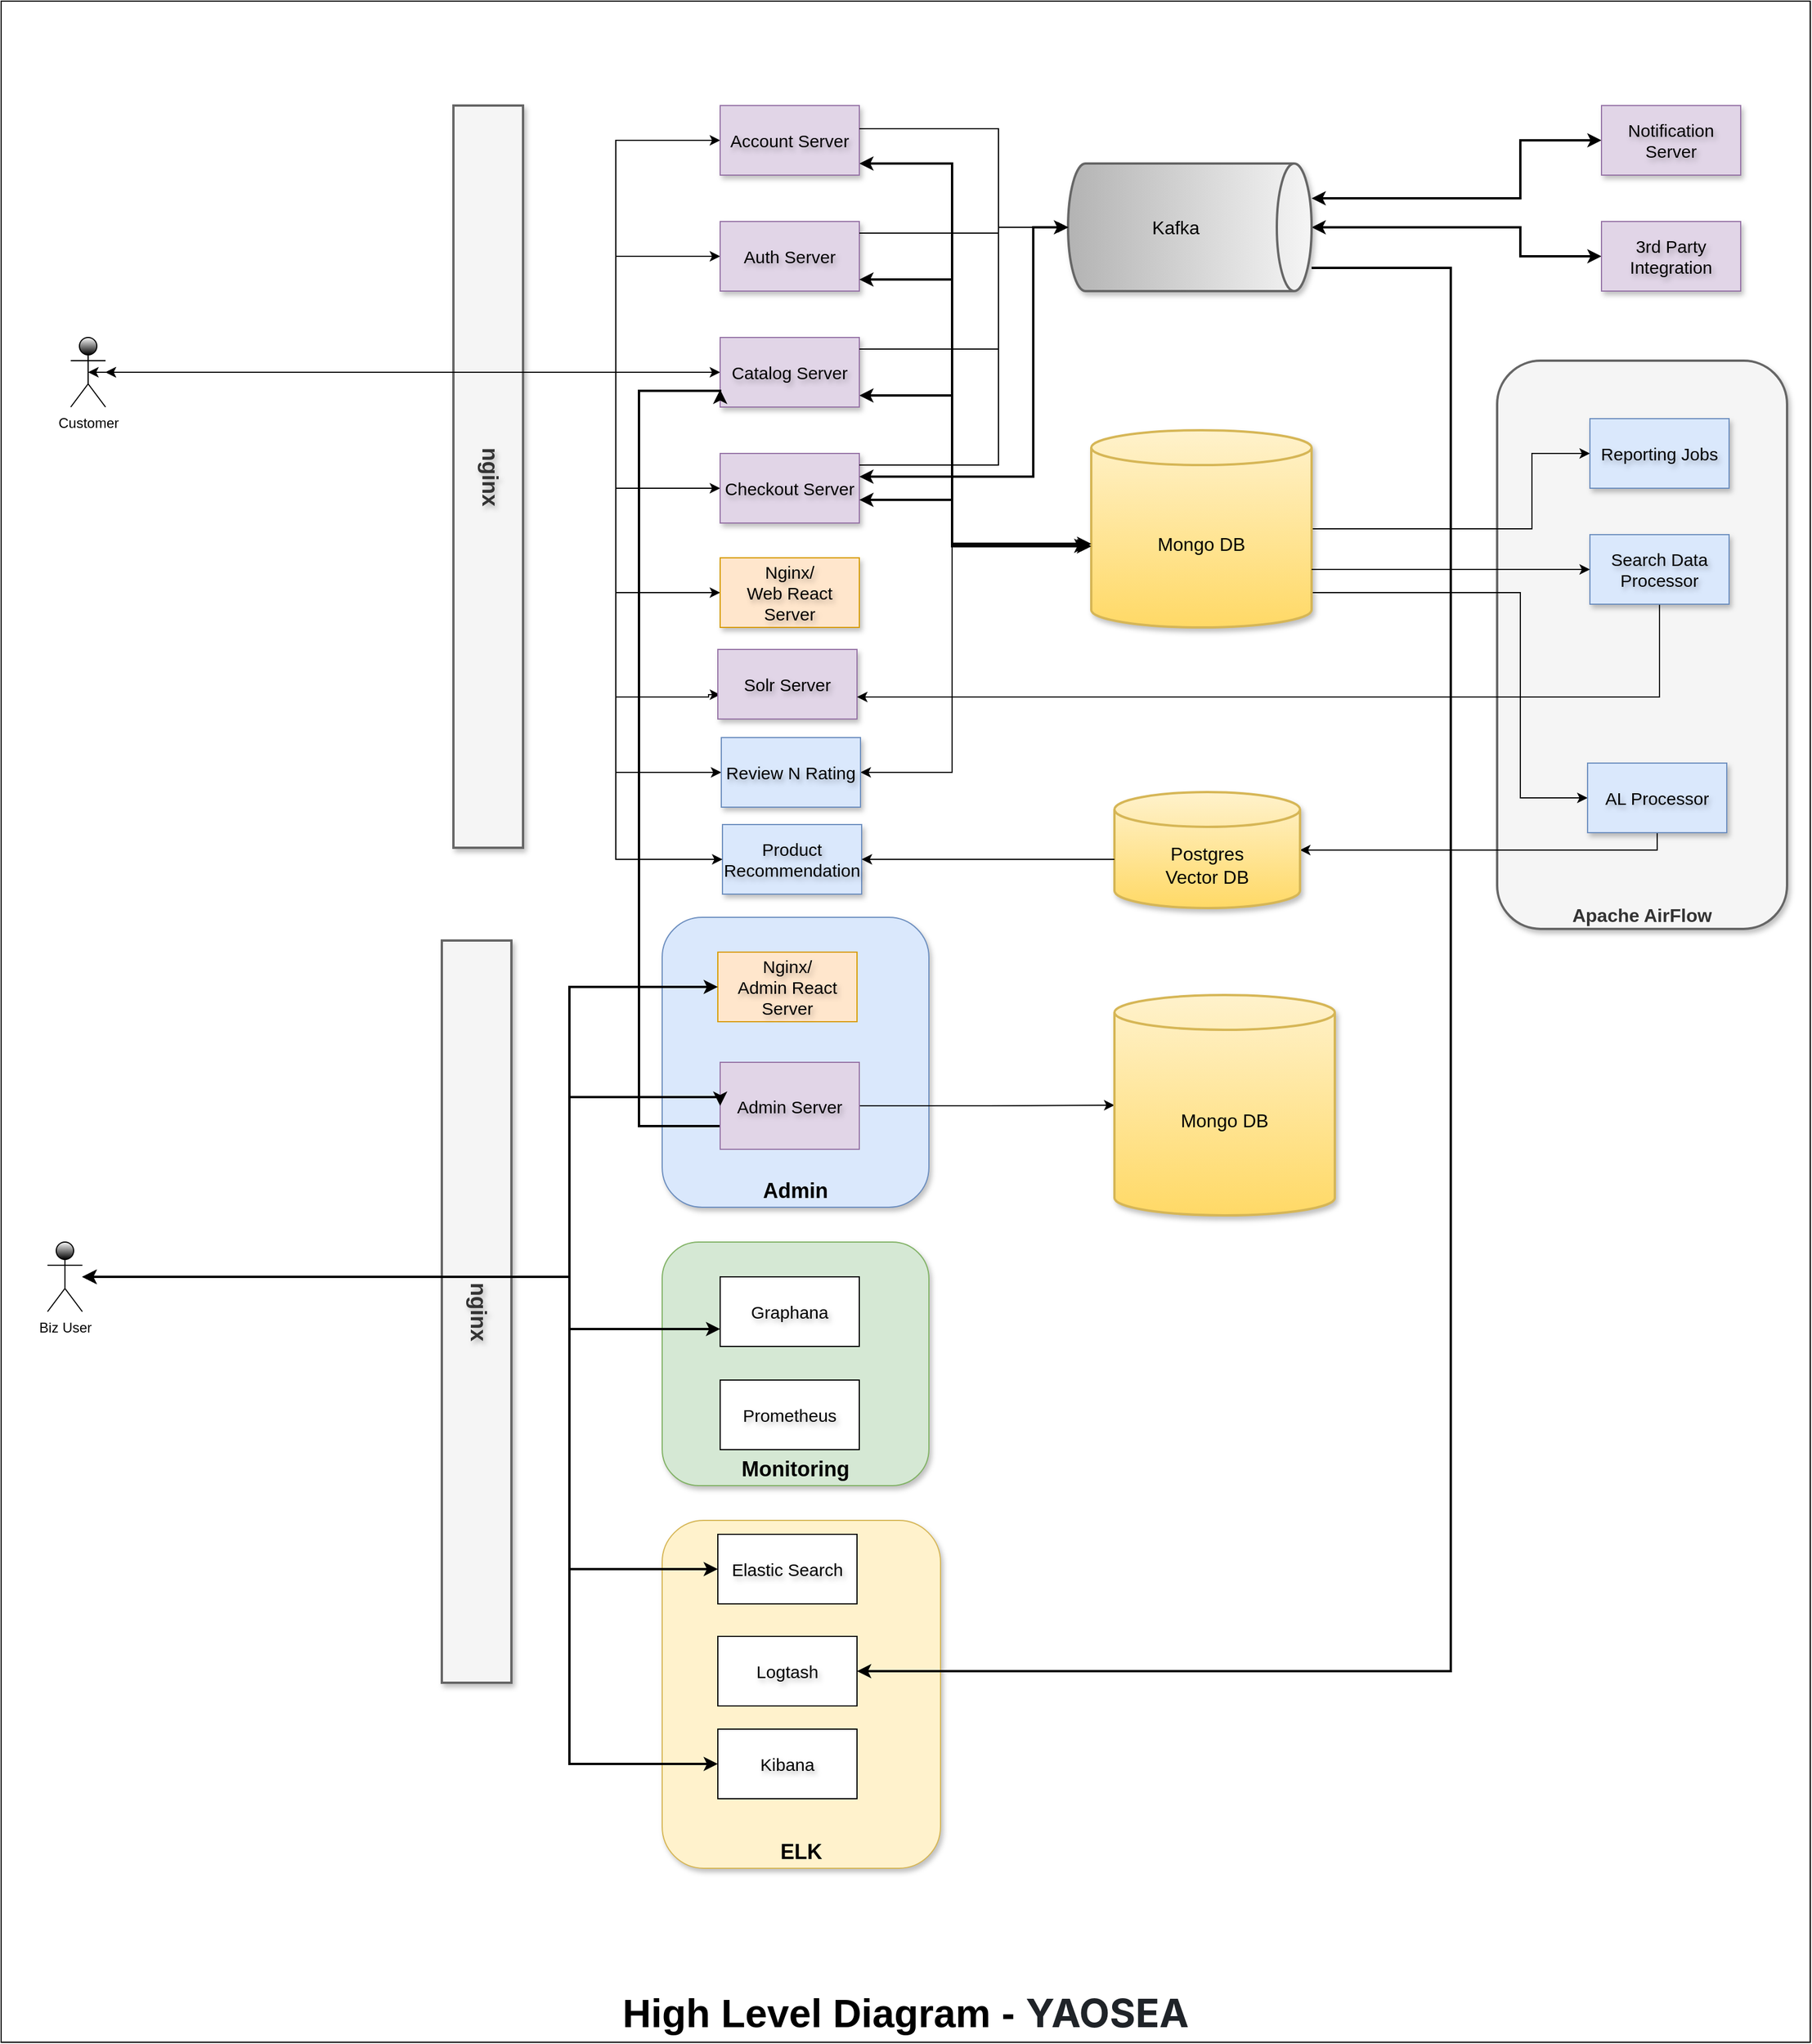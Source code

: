 <mxfile version="24.4.0" type="device">
  <diagram name="Page-1" id="UylW8gEkrdN3HJCuNKkL">
    <mxGraphModel dx="3500" dy="1767" grid="1" gridSize="10" guides="1" tooltips="1" connect="1" arrows="1" fold="1" page="1" pageScale="1" pageWidth="850" pageHeight="1100" background="none" math="0" shadow="0">
      <root>
        <mxCell id="0" />
        <mxCell id="1" parent="0" />
        <mxCell id="VL-OSiI_pRh6GWaV0rEh-78" value="&lt;font style=&quot;font-size: 34px;&quot;&gt;High Level Diagram -&amp;nbsp;&lt;span style=&quot;color: rgb(31, 35, 40); font-family: -apple-system, BlinkMacSystemFont, &amp;quot;Segoe UI&amp;quot;, &amp;quot;Noto Sans&amp;quot;, Helvetica, Arial, sans-serif, &amp;quot;Apple Color Emoji&amp;quot;, &amp;quot;Segoe UI Emoji&amp;quot;; text-align: start; background-color: rgb(255, 255, 255);&quot;&gt;YAOSEA&lt;/span&gt;&lt;/font&gt;" style="rounded=0;whiteSpace=wrap;html=1;glass=0;verticalAlign=bottom;fontSize=39;fontStyle=1" vertex="1" parent="1">
          <mxGeometry x="80" y="160" width="1560" height="1760" as="geometry" />
        </mxCell>
        <mxCell id="VL-OSiI_pRh6GWaV0rEh-91" value="&lt;span style=&quot;font-size: 16px;&quot;&gt;&lt;font style=&quot;font-size: 16px;&quot;&gt;Apache AirFlow&lt;/font&gt;&lt;/span&gt;" style="rounded=1;whiteSpace=wrap;html=1;shadow=1;strokeWidth=2;verticalAlign=bottom;fontSize=16;fontStyle=1;fillColor=#f5f5f5;strokeColor=#666666;fontColor=#333333;" vertex="1" parent="1">
          <mxGeometry x="1370" y="470" width="250" height="490" as="geometry" />
        </mxCell>
        <mxCell id="VL-OSiI_pRh6GWaV0rEh-35" value="&lt;b style=&quot;font-size: 18px;&quot;&gt;Admin&lt;/b&gt;" style="rounded=1;whiteSpace=wrap;html=1;verticalAlign=bottom;fontSize=18;shadow=1;fillColor=#dae8fc;strokeColor=#6c8ebf;" vertex="1" parent="1">
          <mxGeometry x="650" y="950" width="230" height="250" as="geometry" />
        </mxCell>
        <mxCell id="VL-OSiI_pRh6GWaV0rEh-34" value="&lt;span style=&quot;font-size: 18px;&quot;&gt;Monitoring&lt;/span&gt;" style="rounded=1;whiteSpace=wrap;html=1;verticalAlign=bottom;fontStyle=1;fontSize=18;glass=0;shadow=1;fillColor=#d5e8d4;strokeColor=#82b366;" vertex="1" parent="1">
          <mxGeometry x="650" y="1230" width="230" height="210" as="geometry" />
        </mxCell>
        <mxCell id="VL-OSiI_pRh6GWaV0rEh-33" value="ELK" style="rounded=1;whiteSpace=wrap;html=1;verticalAlign=bottom;fontStyle=1;fontSize=18;shadow=1;fillColor=#fff2cc;strokeColor=#d6b656;" vertex="1" parent="1">
          <mxGeometry x="650" y="1470" width="240" height="300" as="geometry" />
        </mxCell>
        <mxCell id="VL-OSiI_pRh6GWaV0rEh-2" value="&lt;b&gt;&lt;font style=&quot;font-size: 19px;&quot;&gt;nginx&lt;/font&gt;&lt;/b&gt;" style="rounded=0;whiteSpace=wrap;html=1;textShadow=1;textDirection=vertical-rl;fillColor=#f5f5f5;fontColor=#333333;strokeColor=#666666;shadow=1;strokeWidth=2;" vertex="1" parent="1">
          <mxGeometry x="470" y="250" width="60" height="640" as="geometry" />
        </mxCell>
        <mxCell id="VL-OSiI_pRh6GWaV0rEh-62" style="edgeStyle=orthogonalEdgeStyle;rounded=0;orthogonalLoop=1;jettySize=auto;html=1;entryX=0;entryY=0.5;entryDx=0;entryDy=0;" edge="1" parent="1" source="VL-OSiI_pRh6GWaV0rEh-3" target="VL-OSiI_pRh6GWaV0rEh-5">
          <mxGeometry relative="1" as="geometry">
            <Array as="points">
              <mxPoint x="610" y="480" />
              <mxPoint x="610" y="280" />
            </Array>
          </mxGeometry>
        </mxCell>
        <mxCell id="VL-OSiI_pRh6GWaV0rEh-63" style="edgeStyle=orthogonalEdgeStyle;rounded=0;orthogonalLoop=1;jettySize=auto;html=1;entryX=0;entryY=0.5;entryDx=0;entryDy=0;" edge="1" parent="1" source="VL-OSiI_pRh6GWaV0rEh-3" target="VL-OSiI_pRh6GWaV0rEh-6">
          <mxGeometry relative="1" as="geometry">
            <Array as="points">
              <mxPoint x="610" y="480" />
              <mxPoint x="610" y="380" />
            </Array>
          </mxGeometry>
        </mxCell>
        <mxCell id="VL-OSiI_pRh6GWaV0rEh-64" style="edgeStyle=orthogonalEdgeStyle;rounded=0;orthogonalLoop=1;jettySize=auto;html=1;entryX=0;entryY=0.5;entryDx=0;entryDy=0;" edge="1" parent="1" source="VL-OSiI_pRh6GWaV0rEh-3" target="VL-OSiI_pRh6GWaV0rEh-7">
          <mxGeometry relative="1" as="geometry" />
        </mxCell>
        <mxCell id="VL-OSiI_pRh6GWaV0rEh-65" style="edgeStyle=orthogonalEdgeStyle;rounded=0;orthogonalLoop=1;jettySize=auto;html=1;entryX=0;entryY=0.5;entryDx=0;entryDy=0;" edge="1" parent="1" source="VL-OSiI_pRh6GWaV0rEh-3" target="VL-OSiI_pRh6GWaV0rEh-8">
          <mxGeometry relative="1" as="geometry">
            <Array as="points">
              <mxPoint x="610" y="480" />
              <mxPoint x="610" y="580" />
            </Array>
          </mxGeometry>
        </mxCell>
        <mxCell id="VL-OSiI_pRh6GWaV0rEh-69" style="edgeStyle=orthogonalEdgeStyle;rounded=0;orthogonalLoop=1;jettySize=auto;html=1;entryX=0;entryY=0.5;entryDx=0;entryDy=0;" edge="1" parent="1" source="VL-OSiI_pRh6GWaV0rEh-3" target="VL-OSiI_pRh6GWaV0rEh-10">
          <mxGeometry relative="1" as="geometry">
            <Array as="points">
              <mxPoint x="610" y="480" />
              <mxPoint x="610" y="670" />
            </Array>
          </mxGeometry>
        </mxCell>
        <mxCell id="VL-OSiI_pRh6GWaV0rEh-70" style="edgeStyle=orthogonalEdgeStyle;rounded=0;orthogonalLoop=1;jettySize=auto;html=1;startArrow=classic;startFill=1;entryX=0.017;entryY=0.65;entryDx=0;entryDy=0;entryPerimeter=0;" edge="1" parent="1" source="VL-OSiI_pRh6GWaV0rEh-3" target="VL-OSiI_pRh6GWaV0rEh-9">
          <mxGeometry relative="1" as="geometry">
            <mxPoint x="690" y="760" as="targetPoint" />
            <Array as="points">
              <mxPoint x="610" y="480" />
              <mxPoint x="610" y="760" />
              <mxPoint x="690" y="760" />
              <mxPoint x="690" y="758" />
            </Array>
          </mxGeometry>
        </mxCell>
        <mxCell id="VL-OSiI_pRh6GWaV0rEh-3" value="Customer" style="shape=umlActor;verticalLabelPosition=bottom;verticalAlign=top;html=1;outlineConnect=0;gradientColor=default;" vertex="1" parent="1">
          <mxGeometry x="140" y="450" width="30" height="60" as="geometry" />
        </mxCell>
        <mxCell id="VL-OSiI_pRh6GWaV0rEh-46" style="edgeStyle=orthogonalEdgeStyle;rounded=0;orthogonalLoop=1;jettySize=auto;html=1;startArrow=classic;startFill=1;strokeWidth=2;" edge="1" parent="1" source="VL-OSiI_pRh6GWaV0rEh-5" target="VL-OSiI_pRh6GWaV0rEh-14">
          <mxGeometry relative="1" as="geometry">
            <Array as="points">
              <mxPoint x="900" y="300" />
              <mxPoint x="900" y="630" />
            </Array>
          </mxGeometry>
        </mxCell>
        <mxCell id="VL-OSiI_pRh6GWaV0rEh-5" value="Account Server" style="rounded=0;whiteSpace=wrap;html=1;textShadow=1;fontSize=15;shadow=1;fillColor=#e1d5e7;strokeColor=#9673a6;gradientColor=none;" vertex="1" parent="1">
          <mxGeometry x="700" y="250" width="120" height="60" as="geometry" />
        </mxCell>
        <mxCell id="VL-OSiI_pRh6GWaV0rEh-6" value="Auth Server" style="rounded=0;whiteSpace=wrap;html=1;textShadow=1;fontSize=15;shadow=1;fillColor=#e1d5e7;strokeColor=#9673a6;" vertex="1" parent="1">
          <mxGeometry x="700" y="350" width="120" height="60" as="geometry" />
        </mxCell>
        <mxCell id="VL-OSiI_pRh6GWaV0rEh-50" style="edgeStyle=orthogonalEdgeStyle;rounded=0;orthogonalLoop=1;jettySize=auto;html=1;startArrow=classic;startFill=1;strokeWidth=2;" edge="1" parent="1" source="VL-OSiI_pRh6GWaV0rEh-7" target="VL-OSiI_pRh6GWaV0rEh-14">
          <mxGeometry relative="1" as="geometry">
            <Array as="points">
              <mxPoint x="900" y="500" />
              <mxPoint x="900" y="630" />
            </Array>
          </mxGeometry>
        </mxCell>
        <mxCell id="VL-OSiI_pRh6GWaV0rEh-7" value="Catalog Server" style="rounded=0;whiteSpace=wrap;html=1;textShadow=1;fontSize=15;shadow=1;fillColor=#e1d5e7;strokeColor=#9673a6;" vertex="1" parent="1">
          <mxGeometry x="700" y="450" width="120" height="60" as="geometry" />
        </mxCell>
        <mxCell id="VL-OSiI_pRh6GWaV0rEh-8" value="Checkout Server" style="rounded=0;whiteSpace=wrap;html=1;textShadow=1;fontSize=15;shadow=1;fillColor=#e1d5e7;strokeColor=#9673a6;" vertex="1" parent="1">
          <mxGeometry x="700" y="550" width="120" height="60" as="geometry" />
        </mxCell>
        <mxCell id="VL-OSiI_pRh6GWaV0rEh-9" value="Solr Server" style="rounded=0;whiteSpace=wrap;html=1;textShadow=1;fontSize=15;shadow=1;fillColor=#e1d5e7;strokeColor=#9673a6;" vertex="1" parent="1">
          <mxGeometry x="698" y="719" width="120" height="60" as="geometry" />
        </mxCell>
        <mxCell id="VL-OSiI_pRh6GWaV0rEh-10" value="Nginx/&lt;div&gt;Web React Server&lt;/div&gt;" style="rounded=0;whiteSpace=wrap;html=1;textShadow=1;fontSize=15;shadow=1;fillColor=#ffe6cc;strokeColor=#d79b00;" vertex="1" parent="1">
          <mxGeometry x="700" y="640" width="120" height="60" as="geometry" />
        </mxCell>
        <mxCell id="VL-OSiI_pRh6GWaV0rEh-68" style="edgeStyle=orthogonalEdgeStyle;rounded=0;orthogonalLoop=1;jettySize=auto;html=1;entryX=0;entryY=0.75;entryDx=0;entryDy=0;strokeWidth=2;" edge="1" parent="1" source="VL-OSiI_pRh6GWaV0rEh-11" target="VL-OSiI_pRh6GWaV0rEh-7">
          <mxGeometry relative="1" as="geometry">
            <Array as="points">
              <mxPoint x="630" y="1130" />
              <mxPoint x="630" y="496" />
              <mxPoint x="700" y="496" />
            </Array>
          </mxGeometry>
        </mxCell>
        <mxCell id="VL-OSiI_pRh6GWaV0rEh-79" style="edgeStyle=orthogonalEdgeStyle;rounded=0;orthogonalLoop=1;jettySize=auto;html=1;" edge="1" parent="1" source="VL-OSiI_pRh6GWaV0rEh-11" target="VL-OSiI_pRh6GWaV0rEh-15">
          <mxGeometry relative="1" as="geometry" />
        </mxCell>
        <mxCell id="VL-OSiI_pRh6GWaV0rEh-11" value="Admin Server" style="rounded=0;whiteSpace=wrap;html=1;textShadow=1;fontSize=15;strokeWidth=1;fillColor=#e1d5e7;strokeColor=#9673a6;" vertex="1" parent="1">
          <mxGeometry x="700" y="1075" width="120" height="75" as="geometry" />
        </mxCell>
        <mxCell id="VL-OSiI_pRh6GWaV0rEh-12" value="Nginx/&lt;div&gt;Admin React Server&lt;/div&gt;" style="rounded=0;whiteSpace=wrap;html=1;textShadow=1;fontSize=15;fillColor=#ffe6cc;strokeColor=#d79b00;" vertex="1" parent="1">
          <mxGeometry x="698" y="980" width="120" height="60" as="geometry" />
        </mxCell>
        <mxCell id="VL-OSiI_pRh6GWaV0rEh-52" style="edgeStyle=orthogonalEdgeStyle;rounded=0;orthogonalLoop=1;jettySize=auto;html=1;entryX=0;entryY=0.5;entryDx=0;entryDy=0;startArrow=classic;startFill=1;strokeWidth=2;" edge="1" parent="1" source="VL-OSiI_pRh6GWaV0rEh-13" target="VL-OSiI_pRh6GWaV0rEh-17">
          <mxGeometry relative="1" as="geometry">
            <Array as="points">
              <mxPoint x="1390" y="330" />
              <mxPoint x="1390" y="280" />
            </Array>
          </mxGeometry>
        </mxCell>
        <mxCell id="VL-OSiI_pRh6GWaV0rEh-56" style="edgeStyle=orthogonalEdgeStyle;rounded=0;orthogonalLoop=1;jettySize=auto;html=1;entryX=1;entryY=0.5;entryDx=0;entryDy=0;strokeWidth=2;" edge="1" parent="1" source="VL-OSiI_pRh6GWaV0rEh-13" target="VL-OSiI_pRh6GWaV0rEh-32">
          <mxGeometry relative="1" as="geometry">
            <Array as="points">
              <mxPoint x="1330" y="390" />
              <mxPoint x="1330" y="1600" />
            </Array>
          </mxGeometry>
        </mxCell>
        <mxCell id="VL-OSiI_pRh6GWaV0rEh-73" style="edgeStyle=orthogonalEdgeStyle;rounded=0;orthogonalLoop=1;jettySize=auto;html=1;entryX=0;entryY=0.5;entryDx=0;entryDy=0;startArrow=classic;startFill=1;strokeWidth=2;" edge="1" parent="1" source="VL-OSiI_pRh6GWaV0rEh-13" target="VL-OSiI_pRh6GWaV0rEh-72">
          <mxGeometry relative="1" as="geometry">
            <Array as="points">
              <mxPoint x="1390" y="355" />
              <mxPoint x="1390" y="380" />
            </Array>
          </mxGeometry>
        </mxCell>
        <mxCell id="VL-OSiI_pRh6GWaV0rEh-13" value="Kafka" style="shape=cylinder3;whiteSpace=wrap;html=1;boundedLbl=1;backgroundOutline=1;size=15;direction=south;shadow=1;strokeWidth=2;fontSize=16;fillColor=#f5f5f5;gradientColor=#b3b3b3;strokeColor=#666666;" vertex="1" parent="1">
          <mxGeometry x="1000" y="300" width="210" height="110" as="geometry" />
        </mxCell>
        <mxCell id="VL-OSiI_pRh6GWaV0rEh-76" style="edgeStyle=orthogonalEdgeStyle;rounded=0;orthogonalLoop=1;jettySize=auto;html=1;entryX=0;entryY=0.5;entryDx=0;entryDy=0;" edge="1" parent="1" source="VL-OSiI_pRh6GWaV0rEh-14" target="VL-OSiI_pRh6GWaV0rEh-75">
          <mxGeometry relative="1" as="geometry">
            <Array as="points">
              <mxPoint x="1400" y="615" />
              <mxPoint x="1400" y="550" />
            </Array>
          </mxGeometry>
        </mxCell>
        <mxCell id="VL-OSiI_pRh6GWaV0rEh-90" style="edgeStyle=orthogonalEdgeStyle;rounded=0;orthogonalLoop=1;jettySize=auto;html=1;entryX=0;entryY=0.5;entryDx=0;entryDy=0;" edge="1" parent="1" source="VL-OSiI_pRh6GWaV0rEh-14" target="VL-OSiI_pRh6GWaV0rEh-85">
          <mxGeometry relative="1" as="geometry">
            <Array as="points">
              <mxPoint x="1390" y="670" />
              <mxPoint x="1390" y="847" />
            </Array>
          </mxGeometry>
        </mxCell>
        <mxCell id="VL-OSiI_pRh6GWaV0rEh-14" value="Mongo DB" style="shape=cylinder3;whiteSpace=wrap;html=1;boundedLbl=1;backgroundOutline=1;size=15;shadow=1;strokeWidth=2;fontSize=16;fillColor=#fff2cc;gradientColor=#ffd966;strokeColor=#d6b656;" vertex="1" parent="1">
          <mxGeometry x="1020" y="530" width="190" height="170" as="geometry" />
        </mxCell>
        <mxCell id="VL-OSiI_pRh6GWaV0rEh-15" value="Mongo DB" style="shape=cylinder3;whiteSpace=wrap;html=1;boundedLbl=1;backgroundOutline=1;size=15;shadow=1;strokeWidth=2;fontSize=16;fillColor=#fff2cc;gradientColor=#ffd966;strokeColor=#d6b656;" vertex="1" parent="1">
          <mxGeometry x="1040" y="1017" width="190" height="190" as="geometry" />
        </mxCell>
        <mxCell id="VL-OSiI_pRh6GWaV0rEh-17" value="Notification Server" style="rounded=0;whiteSpace=wrap;html=1;textShadow=1;fontSize=15;shadow=1;fillColor=#e1d5e7;strokeColor=#9673a6;" vertex="1" parent="1">
          <mxGeometry x="1460" y="250" width="120" height="60" as="geometry" />
        </mxCell>
        <mxCell id="VL-OSiI_pRh6GWaV0rEh-66" style="edgeStyle=orthogonalEdgeStyle;rounded=0;orthogonalLoop=1;jettySize=auto;html=1;entryX=1;entryY=0.683;entryDx=0;entryDy=0;entryPerimeter=0;" edge="1" parent="1" source="VL-OSiI_pRh6GWaV0rEh-18" target="VL-OSiI_pRh6GWaV0rEh-9">
          <mxGeometry relative="1" as="geometry">
            <mxPoint x="830" y="760" as="targetPoint" />
            <Array as="points">
              <mxPoint x="1510" y="760" />
            </Array>
          </mxGeometry>
        </mxCell>
        <mxCell id="VL-OSiI_pRh6GWaV0rEh-18" value="Search Data Processor" style="rounded=0;whiteSpace=wrap;html=1;textShadow=1;fontSize=15;shadow=1;fillColor=#dae8fc;strokeColor=#6c8ebf;" vertex="1" parent="1">
          <mxGeometry x="1450" y="620" width="120" height="60" as="geometry" />
        </mxCell>
        <mxCell id="VL-OSiI_pRh6GWaV0rEh-20" value="&lt;b&gt;&lt;font style=&quot;font-size: 19px;&quot;&gt;nginx&lt;/font&gt;&lt;/b&gt;" style="rounded=0;whiteSpace=wrap;html=1;textShadow=1;textDirection=vertical-rl;fillColor=#f5f5f5;fontColor=#333333;strokeColor=#666666;shadow=1;strokeWidth=2;" vertex="1" parent="1">
          <mxGeometry x="460" y="970" width="60" height="640" as="geometry" />
        </mxCell>
        <mxCell id="VL-OSiI_pRh6GWaV0rEh-23" value="Graphana" style="rounded=0;whiteSpace=wrap;html=1;textShadow=1;fontSize=15;" vertex="1" parent="1">
          <mxGeometry x="700" y="1260" width="120" height="60" as="geometry" />
        </mxCell>
        <mxCell id="VL-OSiI_pRh6GWaV0rEh-24" value="Elastic Search" style="rounded=0;whiteSpace=wrap;html=1;textShadow=1;fontSize=15;" vertex="1" parent="1">
          <mxGeometry x="698" y="1482" width="120" height="60" as="geometry" />
        </mxCell>
        <mxCell id="VL-OSiI_pRh6GWaV0rEh-26" value="Kibana" style="rounded=0;whiteSpace=wrap;html=1;textShadow=1;fontSize=15;" vertex="1" parent="1">
          <mxGeometry x="698" y="1650" width="120" height="60" as="geometry" />
        </mxCell>
        <mxCell id="VL-OSiI_pRh6GWaV0rEh-30" value="Prometheus" style="rounded=0;whiteSpace=wrap;html=1;textShadow=1;fontSize=15;" vertex="1" parent="1">
          <mxGeometry x="700" y="1349" width="120" height="60" as="geometry" />
        </mxCell>
        <mxCell id="VL-OSiI_pRh6GWaV0rEh-32" value="Logtash" style="rounded=0;whiteSpace=wrap;html=1;textShadow=1;fontSize=15;" vertex="1" parent="1">
          <mxGeometry x="698" y="1570" width="120" height="60" as="geometry" />
        </mxCell>
        <mxCell id="VL-OSiI_pRh6GWaV0rEh-39" style="edgeStyle=orthogonalEdgeStyle;rounded=0;orthogonalLoop=1;jettySize=auto;html=1;entryX=0;entryY=0.5;entryDx=0;entryDy=0;strokeWidth=2;startArrow=classic;startFill=1;" edge="1" parent="1" source="VL-OSiI_pRh6GWaV0rEh-38" target="VL-OSiI_pRh6GWaV0rEh-12">
          <mxGeometry relative="1" as="geometry">
            <Array as="points">
              <mxPoint x="570" y="1260" />
              <mxPoint x="570" y="1010" />
            </Array>
          </mxGeometry>
        </mxCell>
        <mxCell id="VL-OSiI_pRh6GWaV0rEh-40" style="edgeStyle=orthogonalEdgeStyle;rounded=0;orthogonalLoop=1;jettySize=auto;html=1;strokeWidth=2;startArrow=classic;startFill=1;entryX=0;entryY=0.5;entryDx=0;entryDy=0;" edge="1" parent="1" source="VL-OSiI_pRh6GWaV0rEh-38" target="VL-OSiI_pRh6GWaV0rEh-11">
          <mxGeometry relative="1" as="geometry">
            <mxPoint x="680" y="1105" as="targetPoint" />
            <Array as="points">
              <mxPoint x="570" y="1260" />
              <mxPoint x="570" y="1105" />
              <mxPoint x="700" y="1105" />
            </Array>
          </mxGeometry>
        </mxCell>
        <mxCell id="VL-OSiI_pRh6GWaV0rEh-41" style="edgeStyle=orthogonalEdgeStyle;rounded=0;orthogonalLoop=1;jettySize=auto;html=1;entryX=0;entryY=0.75;entryDx=0;entryDy=0;strokeWidth=2;startArrow=classic;startFill=1;" edge="1" parent="1" source="VL-OSiI_pRh6GWaV0rEh-38" target="VL-OSiI_pRh6GWaV0rEh-23">
          <mxGeometry relative="1" as="geometry">
            <Array as="points">
              <mxPoint x="570" y="1260" />
              <mxPoint x="570" y="1305" />
            </Array>
          </mxGeometry>
        </mxCell>
        <mxCell id="VL-OSiI_pRh6GWaV0rEh-42" style="edgeStyle=orthogonalEdgeStyle;rounded=0;orthogonalLoop=1;jettySize=auto;html=1;entryX=0;entryY=0.5;entryDx=0;entryDy=0;strokeWidth=2;startArrow=classic;startFill=1;" edge="1" parent="1" source="VL-OSiI_pRh6GWaV0rEh-38" target="VL-OSiI_pRh6GWaV0rEh-24">
          <mxGeometry relative="1" as="geometry">
            <Array as="points">
              <mxPoint x="570" y="1260" />
              <mxPoint x="570" y="1512" />
            </Array>
          </mxGeometry>
        </mxCell>
        <mxCell id="VL-OSiI_pRh6GWaV0rEh-43" style="edgeStyle=orthogonalEdgeStyle;rounded=0;orthogonalLoop=1;jettySize=auto;html=1;entryX=0;entryY=0.5;entryDx=0;entryDy=0;strokeWidth=2;startArrow=classic;startFill=1;" edge="1" parent="1" source="VL-OSiI_pRh6GWaV0rEh-38" target="VL-OSiI_pRh6GWaV0rEh-26">
          <mxGeometry relative="1" as="geometry">
            <Array as="points">
              <mxPoint x="570" y="1260" />
              <mxPoint x="570" y="1680" />
            </Array>
          </mxGeometry>
        </mxCell>
        <mxCell id="VL-OSiI_pRh6GWaV0rEh-38" value="Biz User" style="shape=umlActor;verticalLabelPosition=bottom;verticalAlign=top;html=1;outlineConnect=0;gradientColor=default;" vertex="1" parent="1">
          <mxGeometry x="120" y="1230" width="30" height="60" as="geometry" />
        </mxCell>
        <mxCell id="VL-OSiI_pRh6GWaV0rEh-45" style="edgeStyle=orthogonalEdgeStyle;rounded=0;orthogonalLoop=1;jettySize=auto;html=1;entryX=0.5;entryY=1;entryDx=0;entryDy=0;entryPerimeter=0;strokeWidth=2;startArrow=classic;startFill=1;" edge="1" parent="1" source="VL-OSiI_pRh6GWaV0rEh-8" target="VL-OSiI_pRh6GWaV0rEh-13">
          <mxGeometry relative="1" as="geometry">
            <Array as="points">
              <mxPoint x="970" y="570" />
              <mxPoint x="970" y="355" />
            </Array>
          </mxGeometry>
        </mxCell>
        <mxCell id="VL-OSiI_pRh6GWaV0rEh-49" style="edgeStyle=orthogonalEdgeStyle;rounded=0;orthogonalLoop=1;jettySize=auto;html=1;entryX=0;entryY=0.576;entryDx=0;entryDy=0;entryPerimeter=0;startArrow=classic;startFill=1;strokeWidth=2;" edge="1" parent="1" source="VL-OSiI_pRh6GWaV0rEh-6" target="VL-OSiI_pRh6GWaV0rEh-14">
          <mxGeometry relative="1" as="geometry">
            <Array as="points">
              <mxPoint x="900" y="400" />
              <mxPoint x="900" y="628" />
            </Array>
          </mxGeometry>
        </mxCell>
        <mxCell id="VL-OSiI_pRh6GWaV0rEh-51" style="edgeStyle=orthogonalEdgeStyle;rounded=0;orthogonalLoop=1;jettySize=auto;html=1;entryX=-0.013;entryY=0.586;entryDx=0;entryDy=0;entryPerimeter=0;startArrow=classic;startFill=1;strokeWidth=2;" edge="1" parent="1" source="VL-OSiI_pRh6GWaV0rEh-8" target="VL-OSiI_pRh6GWaV0rEh-14">
          <mxGeometry relative="1" as="geometry">
            <Array as="points">
              <mxPoint x="900" y="590" />
              <mxPoint x="900" y="630" />
            </Array>
          </mxGeometry>
        </mxCell>
        <mxCell id="VL-OSiI_pRh6GWaV0rEh-57" style="edgeStyle=orthogonalEdgeStyle;rounded=0;orthogonalLoop=1;jettySize=auto;html=1;entryX=0.5;entryY=1;entryDx=0;entryDy=0;entryPerimeter=0;" edge="1" parent="1" source="VL-OSiI_pRh6GWaV0rEh-5" target="VL-OSiI_pRh6GWaV0rEh-13">
          <mxGeometry relative="1" as="geometry">
            <Array as="points">
              <mxPoint x="940" y="270" />
              <mxPoint x="940" y="355" />
            </Array>
          </mxGeometry>
        </mxCell>
        <mxCell id="VL-OSiI_pRh6GWaV0rEh-59" style="edgeStyle=orthogonalEdgeStyle;rounded=0;orthogonalLoop=1;jettySize=auto;html=1;entryX=0.5;entryY=1;entryDx=0;entryDy=0;entryPerimeter=0;" edge="1" parent="1" source="VL-OSiI_pRh6GWaV0rEh-6" target="VL-OSiI_pRh6GWaV0rEh-13">
          <mxGeometry relative="1" as="geometry">
            <Array as="points">
              <mxPoint x="940" y="360" />
              <mxPoint x="940" y="355" />
            </Array>
          </mxGeometry>
        </mxCell>
        <mxCell id="VL-OSiI_pRh6GWaV0rEh-60" style="edgeStyle=orthogonalEdgeStyle;rounded=0;orthogonalLoop=1;jettySize=auto;html=1;entryX=0.5;entryY=1;entryDx=0;entryDy=0;entryPerimeter=0;" edge="1" parent="1" source="VL-OSiI_pRh6GWaV0rEh-7" target="VL-OSiI_pRh6GWaV0rEh-13">
          <mxGeometry relative="1" as="geometry">
            <Array as="points">
              <mxPoint x="940" y="460" />
              <mxPoint x="940" y="355" />
            </Array>
          </mxGeometry>
        </mxCell>
        <mxCell id="VL-OSiI_pRh6GWaV0rEh-61" style="edgeStyle=orthogonalEdgeStyle;rounded=0;orthogonalLoop=1;jettySize=auto;html=1;entryX=0.5;entryY=1;entryDx=0;entryDy=0;entryPerimeter=0;" edge="1" parent="1" source="VL-OSiI_pRh6GWaV0rEh-8" target="VL-OSiI_pRh6GWaV0rEh-13">
          <mxGeometry relative="1" as="geometry">
            <Array as="points">
              <mxPoint x="940" y="560" />
              <mxPoint x="940" y="355" />
            </Array>
          </mxGeometry>
        </mxCell>
        <mxCell id="VL-OSiI_pRh6GWaV0rEh-72" value="3rd Party Integration" style="rounded=0;whiteSpace=wrap;html=1;textShadow=1;fontSize=15;shadow=1;fillColor=#e1d5e7;strokeColor=#9673a6;" vertex="1" parent="1">
          <mxGeometry x="1460" y="350" width="120" height="60" as="geometry" />
        </mxCell>
        <mxCell id="VL-OSiI_pRh6GWaV0rEh-74" style="edgeStyle=orthogonalEdgeStyle;rounded=0;orthogonalLoop=1;jettySize=auto;html=1;entryX=1;entryY=0;entryDx=0;entryDy=120;entryPerimeter=0;startArrow=classic;startFill=1;endArrow=none;endFill=0;" edge="1" parent="1" source="VL-OSiI_pRh6GWaV0rEh-18" target="VL-OSiI_pRh6GWaV0rEh-14">
          <mxGeometry relative="1" as="geometry" />
        </mxCell>
        <mxCell id="VL-OSiI_pRh6GWaV0rEh-75" value="Reporting Jobs" style="rounded=0;whiteSpace=wrap;html=1;textShadow=1;fontSize=15;shadow=1;fillColor=#dae8fc;strokeColor=#6c8ebf;" vertex="1" parent="1">
          <mxGeometry x="1450" y="520" width="120" height="60" as="geometry" />
        </mxCell>
        <mxCell id="VL-OSiI_pRh6GWaV0rEh-80" value="Product Recommendation" style="rounded=0;whiteSpace=wrap;html=1;textShadow=1;fontSize=15;shadow=1;fillColor=#dae8fc;strokeColor=#6c8ebf;" vertex="1" parent="1">
          <mxGeometry x="702" y="870" width="120" height="60" as="geometry" />
        </mxCell>
        <mxCell id="VL-OSiI_pRh6GWaV0rEh-94" style="edgeStyle=orthogonalEdgeStyle;rounded=0;orthogonalLoop=1;jettySize=auto;html=1;endArrow=none;endFill=0;startArrow=classic;startFill=1;" edge="1" parent="1" source="VL-OSiI_pRh6GWaV0rEh-81" target="VL-OSiI_pRh6GWaV0rEh-85">
          <mxGeometry relative="1" as="geometry">
            <Array as="points">
              <mxPoint x="1508" y="892" />
            </Array>
          </mxGeometry>
        </mxCell>
        <mxCell id="VL-OSiI_pRh6GWaV0rEh-81" value="Postgres&lt;div&gt;Vector DB&lt;/div&gt;" style="shape=cylinder3;whiteSpace=wrap;html=1;boundedLbl=1;backgroundOutline=1;size=15;shadow=1;strokeWidth=2;fontSize=16;fillColor=#fff2cc;gradientColor=#ffd966;strokeColor=#d6b656;" vertex="1" parent="1">
          <mxGeometry x="1040" y="842" width="160" height="100" as="geometry" />
        </mxCell>
        <mxCell id="VL-OSiI_pRh6GWaV0rEh-85" value="AL Processor" style="rounded=0;whiteSpace=wrap;html=1;textShadow=1;fontSize=15;shadow=1;fillColor=#dae8fc;strokeColor=#6c8ebf;" vertex="1" parent="1">
          <mxGeometry x="1448" y="817" width="120" height="60" as="geometry" />
        </mxCell>
        <mxCell id="VL-OSiI_pRh6GWaV0rEh-96" style="edgeStyle=orthogonalEdgeStyle;rounded=0;orthogonalLoop=1;jettySize=auto;html=1;startArrow=classic;startFill=1;" edge="1" parent="1" source="VL-OSiI_pRh6GWaV0rEh-92" target="VL-OSiI_pRh6GWaV0rEh-3">
          <mxGeometry relative="1" as="geometry">
            <Array as="points">
              <mxPoint x="610" y="825" />
              <mxPoint x="610" y="480" />
            </Array>
          </mxGeometry>
        </mxCell>
        <mxCell id="VL-OSiI_pRh6GWaV0rEh-98" style="edgeStyle=orthogonalEdgeStyle;rounded=0;orthogonalLoop=1;jettySize=auto;html=1;startArrow=classic;startFill=1;" edge="1" parent="1" source="VL-OSiI_pRh6GWaV0rEh-92" target="VL-OSiI_pRh6GWaV0rEh-14">
          <mxGeometry relative="1" as="geometry">
            <Array as="points">
              <mxPoint x="900" y="825" />
              <mxPoint x="900" y="630" />
            </Array>
          </mxGeometry>
        </mxCell>
        <mxCell id="VL-OSiI_pRh6GWaV0rEh-92" value="Review N Rating" style="rounded=0;whiteSpace=wrap;html=1;textShadow=1;fontSize=15;shadow=1;fillColor=#dae8fc;strokeColor=#6c8ebf;" vertex="1" parent="1">
          <mxGeometry x="701" y="795" width="120" height="60" as="geometry" />
        </mxCell>
        <mxCell id="VL-OSiI_pRh6GWaV0rEh-95" style="edgeStyle=orthogonalEdgeStyle;rounded=0;orthogonalLoop=1;jettySize=auto;html=1;endArrow=none;endFill=0;startArrow=classic;startFill=1;" edge="1" parent="1" source="VL-OSiI_pRh6GWaV0rEh-80">
          <mxGeometry relative="1" as="geometry">
            <mxPoint x="1040" y="900" as="targetPoint" />
            <Array as="points">
              <mxPoint x="1040" y="900" />
            </Array>
          </mxGeometry>
        </mxCell>
        <mxCell id="VL-OSiI_pRh6GWaV0rEh-97" style="edgeStyle=orthogonalEdgeStyle;rounded=0;orthogonalLoop=1;jettySize=auto;html=1;entryX=0.5;entryY=0.5;entryDx=0;entryDy=0;entryPerimeter=0;startArrow=classic;startFill=1;" edge="1" parent="1" source="VL-OSiI_pRh6GWaV0rEh-80" target="VL-OSiI_pRh6GWaV0rEh-3">
          <mxGeometry relative="1" as="geometry">
            <Array as="points">
              <mxPoint x="610" y="900" />
              <mxPoint x="610" y="480" />
            </Array>
          </mxGeometry>
        </mxCell>
      </root>
    </mxGraphModel>
  </diagram>
</mxfile>
